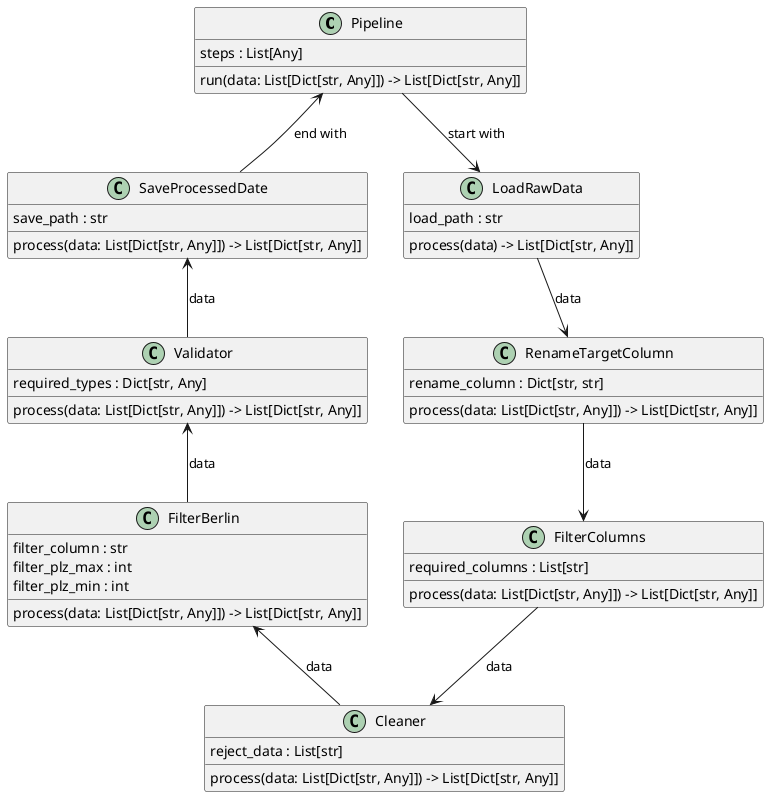 @startuml classes_UserClasses
set namespaceSeparator none

' Define the classes
class "Pipeline" as data_pipeline_berlin.Pipeline {
  steps : List[Any]
  run(data: List[Dict[str, Any]]) -> List[Dict[str, Any]]
}

class "LoadRawData" as data_pipeline_berlin.LoadRawData {
  load_path : str
  process(data) -> List[Dict[str, Any]]
}

class "RenameTargetColumn" as data_pipeline_berlin.RenameTargetColumn {
  rename_column : Dict[str, str]
  process(data: List[Dict[str, Any]]) -> List[Dict[str, Any]]
}

class "FilterColumns" as data_pipeline_berlin.FilterColumns {
  required_columns : List[str]
  process(data: List[Dict[str, Any]]) -> List[Dict[str, Any]]
}

class "Cleaner" as data_pipeline_berlin.Cleaner {
  reject_data : List[str]
  process(data: List[Dict[str, Any]]) -> List[Dict[str, Any]]
}

class "FilterBerlin" as data_pipeline_berlin.FilterBerlin {
  filter_column : str
  filter_plz_max : int
  filter_plz_min : int
  process(data: List[Dict[str, Any]]) -> List[Dict[str, Any]]
}

class "Validator" as data_pipeline_berlin.Validator {
  required_types : Dict[str, Any]
  process(data: List[Dict[str, Any]]) -> List[Dict[str, Any]]
}

class "SaveProcessedDate" as data_pipeline_berlin.SaveProcessedDate {
  save_path : str
  process(data: List[Dict[str, Any]]) -> List[Dict[str, Any]]
}


' Place Pipeline in the center
data_pipeline_berlin.Pipeline -[hidden]- data_pipeline_berlin.RenameTargetColumn
data_pipeline_berlin.Pipeline -[hidden]- data_pipeline_berlin.SaveProcessedDate


' Create the circle with arrows labeled "data"
data_pipeline_berlin.Pipeline --> data_pipeline_berlin.LoadRawData : start with
data_pipeline_berlin.LoadRawData --> data_pipeline_berlin.RenameTargetColumn : data
data_pipeline_berlin.RenameTargetColumn --> data_pipeline_berlin.FilterColumns : data
data_pipeline_berlin.FilterColumns --> data_pipeline_berlin.Cleaner : data
data_pipeline_berlin.Cleaner -up-> data_pipeline_berlin.FilterBerlin : data
data_pipeline_berlin.FilterBerlin -up-> data_pipeline_berlin.Validator : data
data_pipeline_berlin.Validator -up-> data_pipeline_berlin.SaveProcessedDate : data
data_pipeline_berlin.SaveProcessedDate -up-> data_pipeline_berlin.Pipeline : end with


@enduml